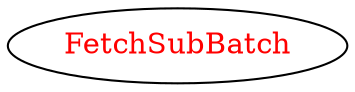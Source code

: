 digraph dependencyGraph {
 concentrate=true;
 ranksep="2.0";
 rankdir="LR"; 
 splines="ortho";
"FetchSubBatch" [fontcolor="red"];
}